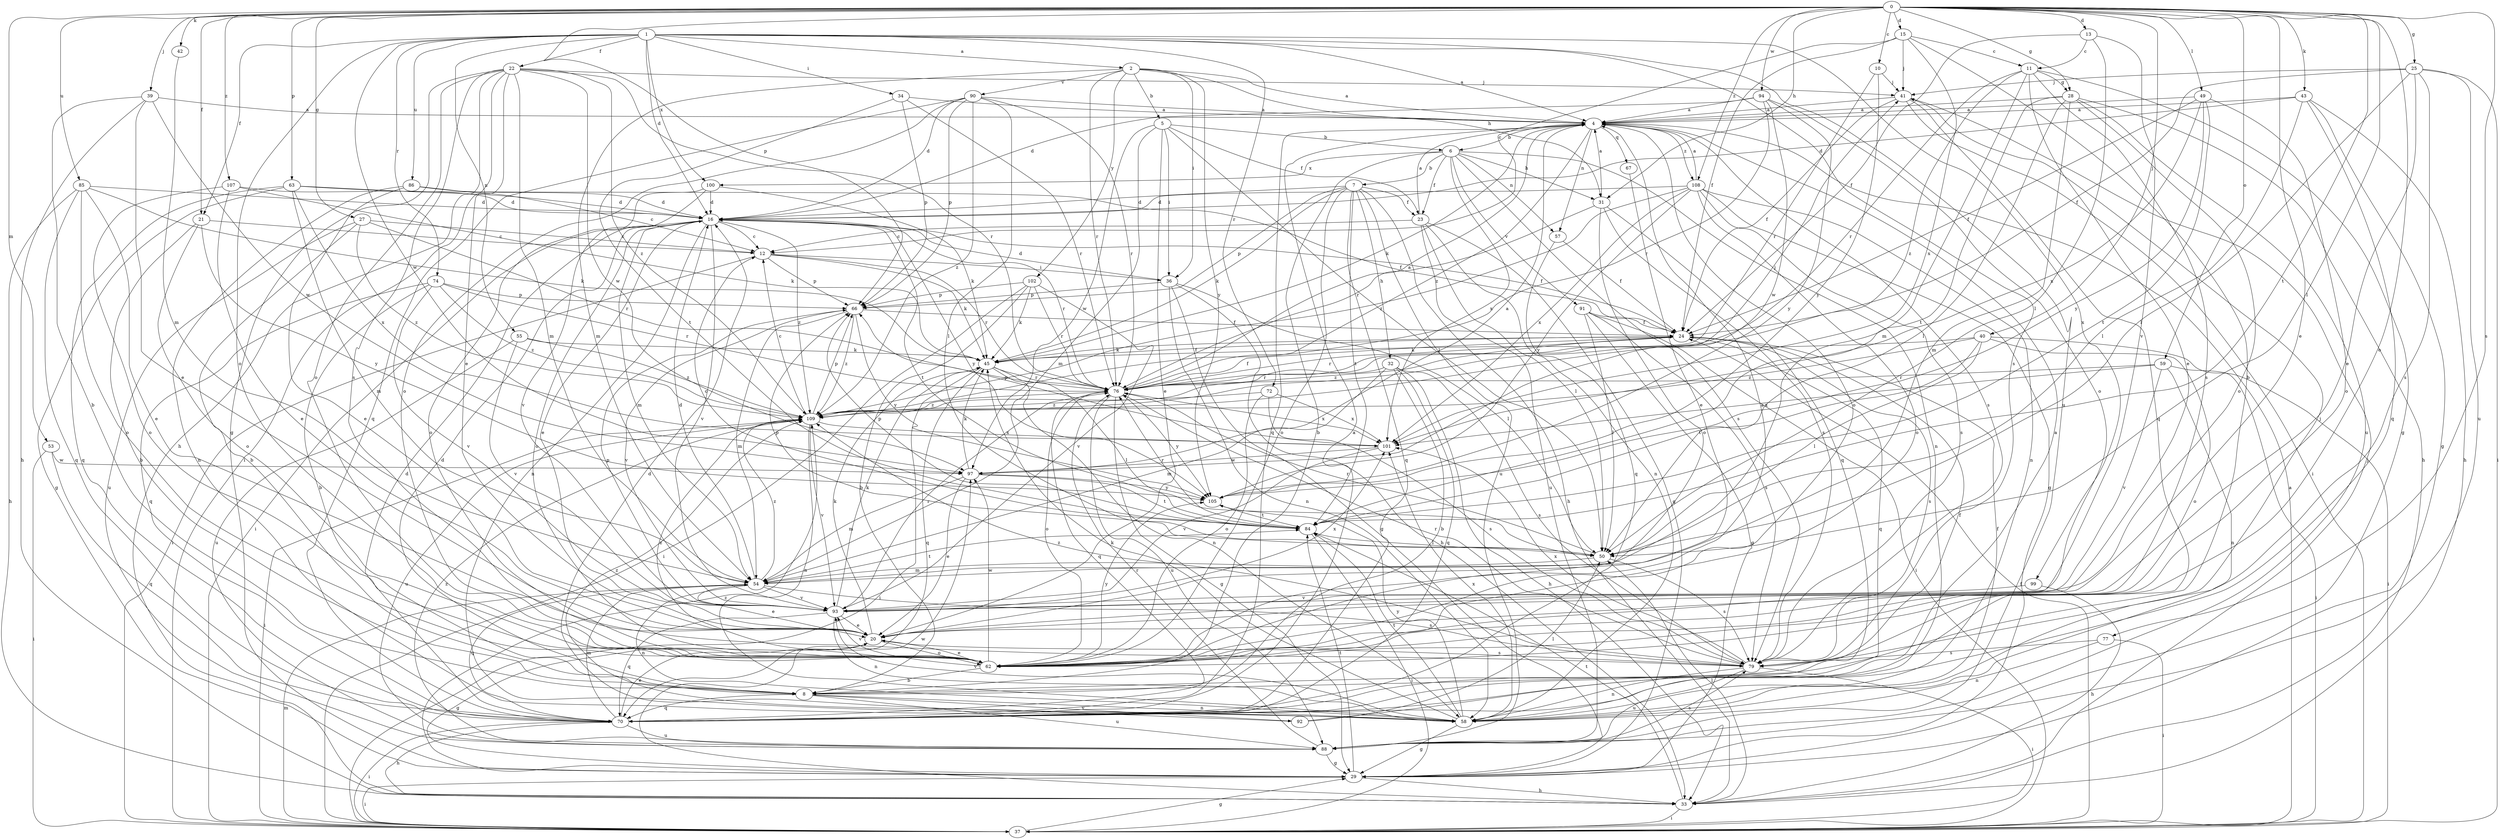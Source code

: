 strict digraph  {
0;
1;
2;
4;
5;
6;
7;
8;
10;
11;
12;
13;
15;
16;
20;
21;
22;
23;
24;
25;
27;
28;
29;
31;
32;
33;
34;
36;
37;
39;
40;
41;
42;
43;
45;
49;
50;
53;
54;
55;
57;
58;
59;
62;
63;
66;
67;
70;
72;
74;
76;
77;
79;
84;
85;
86;
88;
90;
91;
92;
93;
94;
97;
99;
100;
101;
102;
105;
107;
108;
109;
0 -> 10  [label=c];
0 -> 13  [label=d];
0 -> 15  [label=d];
0 -> 20  [label=e];
0 -> 21  [label=f];
0 -> 25  [label=g];
0 -> 27  [label=g];
0 -> 28  [label=g];
0 -> 31  [label=h];
0 -> 39  [label=j];
0 -> 40  [label=j];
0 -> 42  [label=k];
0 -> 43  [label=k];
0 -> 49  [label=l];
0 -> 50  [label=l];
0 -> 53  [label=m];
0 -> 59  [label=o];
0 -> 62  [label=o];
0 -> 63  [label=p];
0 -> 66  [label=p];
0 -> 77  [label=s];
0 -> 84  [label=t];
0 -> 85  [label=u];
0 -> 94  [label=w];
0 -> 107  [label=z];
0 -> 108  [label=z];
1 -> 2  [label=a];
1 -> 4  [label=a];
1 -> 16  [label=d];
1 -> 21  [label=f];
1 -> 22  [label=f];
1 -> 34  [label=i];
1 -> 55  [label=n];
1 -> 62  [label=o];
1 -> 72  [label=r];
1 -> 74  [label=r];
1 -> 79  [label=s];
1 -> 86  [label=u];
1 -> 88  [label=u];
1 -> 97  [label=w];
1 -> 99  [label=x];
1 -> 100  [label=x];
2 -> 4  [label=a];
2 -> 5  [label=b];
2 -> 31  [label=h];
2 -> 36  [label=i];
2 -> 54  [label=m];
2 -> 76  [label=r];
2 -> 90  [label=v];
2 -> 102  [label=y];
2 -> 105  [label=y];
4 -> 6  [label=b];
4 -> 45  [label=k];
4 -> 57  [label=n];
4 -> 62  [label=o];
4 -> 67  [label=q];
4 -> 70  [label=q];
4 -> 79  [label=s];
4 -> 108  [label=z];
4 -> 109  [label=z];
5 -> 6  [label=b];
5 -> 20  [label=e];
5 -> 23  [label=f];
5 -> 36  [label=i];
5 -> 50  [label=l];
5 -> 54  [label=m];
5 -> 97  [label=w];
6 -> 7  [label=b];
6 -> 8  [label=b];
6 -> 23  [label=f];
6 -> 31  [label=h];
6 -> 57  [label=n];
6 -> 58  [label=n];
6 -> 79  [label=s];
6 -> 91  [label=v];
6 -> 100  [label=x];
6 -> 101  [label=x];
7 -> 16  [label=d];
7 -> 23  [label=f];
7 -> 32  [label=h];
7 -> 33  [label=h];
7 -> 45  [label=k];
7 -> 62  [label=o];
7 -> 66  [label=p];
7 -> 70  [label=q];
7 -> 84  [label=t];
7 -> 88  [label=u];
8 -> 16  [label=d];
8 -> 24  [label=f];
8 -> 58  [label=n];
8 -> 70  [label=q];
8 -> 88  [label=u];
8 -> 92  [label=v];
10 -> 41  [label=j];
10 -> 76  [label=r];
10 -> 105  [label=y];
11 -> 20  [label=e];
11 -> 28  [label=g];
11 -> 29  [label=g];
11 -> 54  [label=m];
11 -> 76  [label=r];
11 -> 79  [label=s];
11 -> 109  [label=z];
12 -> 36  [label=i];
12 -> 37  [label=i];
12 -> 45  [label=k];
12 -> 66  [label=p];
12 -> 76  [label=r];
13 -> 11  [label=c];
13 -> 24  [label=f];
13 -> 50  [label=l];
13 -> 93  [label=v];
15 -> 8  [label=b];
15 -> 11  [label=c];
15 -> 12  [label=c];
15 -> 24  [label=f];
15 -> 41  [label=j];
15 -> 101  [label=x];
16 -> 12  [label=c];
16 -> 20  [label=e];
16 -> 24  [label=f];
16 -> 37  [label=i];
16 -> 54  [label=m];
16 -> 58  [label=n];
16 -> 62  [label=o];
16 -> 76  [label=r];
16 -> 84  [label=t];
16 -> 93  [label=v];
16 -> 105  [label=y];
16 -> 109  [label=z];
20 -> 29  [label=g];
20 -> 45  [label=k];
20 -> 62  [label=o];
20 -> 79  [label=s];
21 -> 8  [label=b];
21 -> 12  [label=c];
21 -> 62  [label=o];
21 -> 105  [label=y];
22 -> 20  [label=e];
22 -> 29  [label=g];
22 -> 33  [label=h];
22 -> 37  [label=i];
22 -> 41  [label=j];
22 -> 54  [label=m];
22 -> 62  [label=o];
22 -> 76  [label=r];
22 -> 79  [label=s];
22 -> 97  [label=w];
22 -> 109  [label=z];
23 -> 4  [label=a];
23 -> 12  [label=c];
23 -> 29  [label=g];
23 -> 50  [label=l];
23 -> 58  [label=n];
23 -> 88  [label=u];
24 -> 45  [label=k];
24 -> 70  [label=q];
24 -> 76  [label=r];
24 -> 79  [label=s];
24 -> 109  [label=z];
25 -> 20  [label=e];
25 -> 24  [label=f];
25 -> 37  [label=i];
25 -> 41  [label=j];
25 -> 50  [label=l];
25 -> 79  [label=s];
25 -> 88  [label=u];
27 -> 8  [label=b];
27 -> 12  [label=c];
27 -> 76  [label=r];
27 -> 88  [label=u];
27 -> 109  [label=z];
28 -> 4  [label=a];
28 -> 33  [label=h];
28 -> 50  [label=l];
28 -> 54  [label=m];
28 -> 62  [label=o];
28 -> 84  [label=t];
28 -> 88  [label=u];
29 -> 33  [label=h];
29 -> 37  [label=i];
29 -> 84  [label=t];
29 -> 109  [label=z];
31 -> 4  [label=a];
31 -> 62  [label=o];
31 -> 70  [label=q];
31 -> 76  [label=r];
31 -> 79  [label=s];
32 -> 8  [label=b];
32 -> 33  [label=h];
32 -> 54  [label=m];
32 -> 70  [label=q];
32 -> 76  [label=r];
32 -> 79  [label=s];
33 -> 37  [label=i];
33 -> 41  [label=j];
33 -> 50  [label=l];
33 -> 84  [label=t];
33 -> 97  [label=w];
34 -> 4  [label=a];
34 -> 66  [label=p];
34 -> 76  [label=r];
34 -> 84  [label=t];
36 -> 16  [label=d];
36 -> 29  [label=g];
36 -> 33  [label=h];
36 -> 50  [label=l];
36 -> 58  [label=n];
36 -> 66  [label=p];
37 -> 4  [label=a];
37 -> 24  [label=f];
37 -> 29  [label=g];
37 -> 54  [label=m];
39 -> 4  [label=a];
39 -> 8  [label=b];
39 -> 20  [label=e];
39 -> 33  [label=h];
39 -> 97  [label=w];
40 -> 37  [label=i];
40 -> 45  [label=k];
40 -> 50  [label=l];
40 -> 62  [label=o];
40 -> 84  [label=t];
40 -> 109  [label=z];
41 -> 4  [label=a];
41 -> 24  [label=f];
41 -> 37  [label=i];
41 -> 70  [label=q];
42 -> 54  [label=m];
43 -> 4  [label=a];
43 -> 16  [label=d];
43 -> 29  [label=g];
43 -> 33  [label=h];
43 -> 50  [label=l];
43 -> 70  [label=q];
45 -> 24  [label=f];
45 -> 37  [label=i];
45 -> 50  [label=l];
45 -> 58  [label=n];
45 -> 70  [label=q];
45 -> 76  [label=r];
49 -> 4  [label=a];
49 -> 24  [label=f];
49 -> 62  [label=o];
49 -> 84  [label=t];
49 -> 101  [label=x];
49 -> 105  [label=y];
50 -> 54  [label=m];
50 -> 66  [label=p];
50 -> 76  [label=r];
50 -> 79  [label=s];
53 -> 37  [label=i];
53 -> 70  [label=q];
53 -> 97  [label=w];
54 -> 16  [label=d];
54 -> 20  [label=e];
54 -> 58  [label=n];
54 -> 70  [label=q];
54 -> 79  [label=s];
54 -> 84  [label=t];
54 -> 93  [label=v];
54 -> 109  [label=z];
55 -> 45  [label=k];
55 -> 88  [label=u];
55 -> 93  [label=v];
55 -> 109  [label=z];
57 -> 24  [label=f];
57 -> 70  [label=q];
58 -> 16  [label=d];
58 -> 24  [label=f];
58 -> 29  [label=g];
58 -> 41  [label=j];
58 -> 45  [label=k];
58 -> 84  [label=t];
58 -> 93  [label=v];
58 -> 101  [label=x];
58 -> 105  [label=y];
59 -> 37  [label=i];
59 -> 58  [label=n];
59 -> 76  [label=r];
59 -> 93  [label=v];
59 -> 101  [label=x];
62 -> 4  [label=a];
62 -> 8  [label=b];
62 -> 20  [label=e];
62 -> 93  [label=v];
62 -> 97  [label=w];
62 -> 105  [label=y];
62 -> 109  [label=z];
63 -> 16  [label=d];
63 -> 24  [label=f];
63 -> 29  [label=g];
63 -> 54  [label=m];
63 -> 70  [label=q];
63 -> 101  [label=x];
66 -> 24  [label=f];
66 -> 54  [label=m];
66 -> 93  [label=v];
66 -> 105  [label=y];
66 -> 109  [label=z];
67 -> 20  [label=e];
70 -> 4  [label=a];
70 -> 16  [label=d];
70 -> 20  [label=e];
70 -> 33  [label=h];
70 -> 37  [label=i];
70 -> 54  [label=m];
70 -> 88  [label=u];
72 -> 62  [label=o];
72 -> 79  [label=s];
72 -> 101  [label=x];
72 -> 109  [label=z];
74 -> 8  [label=b];
74 -> 66  [label=p];
74 -> 70  [label=q];
74 -> 76  [label=r];
74 -> 93  [label=v];
74 -> 109  [label=z];
76 -> 4  [label=a];
76 -> 24  [label=f];
76 -> 29  [label=g];
76 -> 62  [label=o];
76 -> 70  [label=q];
76 -> 88  [label=u];
76 -> 101  [label=x];
76 -> 105  [label=y];
76 -> 109  [label=z];
77 -> 37  [label=i];
77 -> 58  [label=n];
77 -> 79  [label=s];
79 -> 37  [label=i];
79 -> 58  [label=n];
79 -> 76  [label=r];
79 -> 88  [label=u];
79 -> 101  [label=x];
79 -> 109  [label=z];
84 -> 12  [label=c];
84 -> 37  [label=i];
84 -> 50  [label=l];
84 -> 66  [label=p];
84 -> 76  [label=r];
85 -> 16  [label=d];
85 -> 20  [label=e];
85 -> 33  [label=h];
85 -> 45  [label=k];
85 -> 62  [label=o];
85 -> 70  [label=q];
86 -> 12  [label=c];
86 -> 16  [label=d];
86 -> 20  [label=e];
86 -> 58  [label=n];
88 -> 29  [label=g];
88 -> 76  [label=r];
88 -> 79  [label=s];
88 -> 109  [label=z];
90 -> 4  [label=a];
90 -> 16  [label=d];
90 -> 50  [label=l];
90 -> 62  [label=o];
90 -> 66  [label=p];
90 -> 70  [label=q];
90 -> 76  [label=r];
90 -> 109  [label=z];
91 -> 24  [label=f];
91 -> 29  [label=g];
91 -> 37  [label=i];
91 -> 50  [label=l];
91 -> 79  [label=s];
92 -> 4  [label=a];
92 -> 50  [label=l];
92 -> 109  [label=z];
93 -> 20  [label=e];
93 -> 45  [label=k];
93 -> 58  [label=n];
93 -> 66  [label=p];
93 -> 70  [label=q];
93 -> 76  [label=r];
93 -> 101  [label=x];
94 -> 4  [label=a];
94 -> 16  [label=d];
94 -> 62  [label=o];
94 -> 76  [label=r];
94 -> 97  [label=w];
94 -> 105  [label=y];
97 -> 4  [label=a];
97 -> 20  [label=e];
97 -> 45  [label=k];
97 -> 54  [label=m];
97 -> 84  [label=t];
97 -> 105  [label=y];
99 -> 33  [label=h];
99 -> 93  [label=v];
100 -> 16  [label=d];
100 -> 45  [label=k];
100 -> 62  [label=o];
100 -> 93  [label=v];
101 -> 66  [label=p];
101 -> 93  [label=v];
101 -> 97  [label=w];
102 -> 8  [label=b];
102 -> 37  [label=i];
102 -> 45  [label=k];
102 -> 66  [label=p];
102 -> 76  [label=r];
102 -> 93  [label=v];
105 -> 84  [label=t];
107 -> 16  [label=d];
107 -> 20  [label=e];
107 -> 45  [label=k];
107 -> 62  [label=o];
108 -> 4  [label=a];
108 -> 16  [label=d];
108 -> 29  [label=g];
108 -> 58  [label=n];
108 -> 62  [label=o];
108 -> 79  [label=s];
108 -> 101  [label=x];
108 -> 105  [label=y];
108 -> 109  [label=z];
109 -> 12  [label=c];
109 -> 37  [label=i];
109 -> 41  [label=j];
109 -> 58  [label=n];
109 -> 66  [label=p];
109 -> 88  [label=u];
109 -> 93  [label=v];
109 -> 101  [label=x];
}
